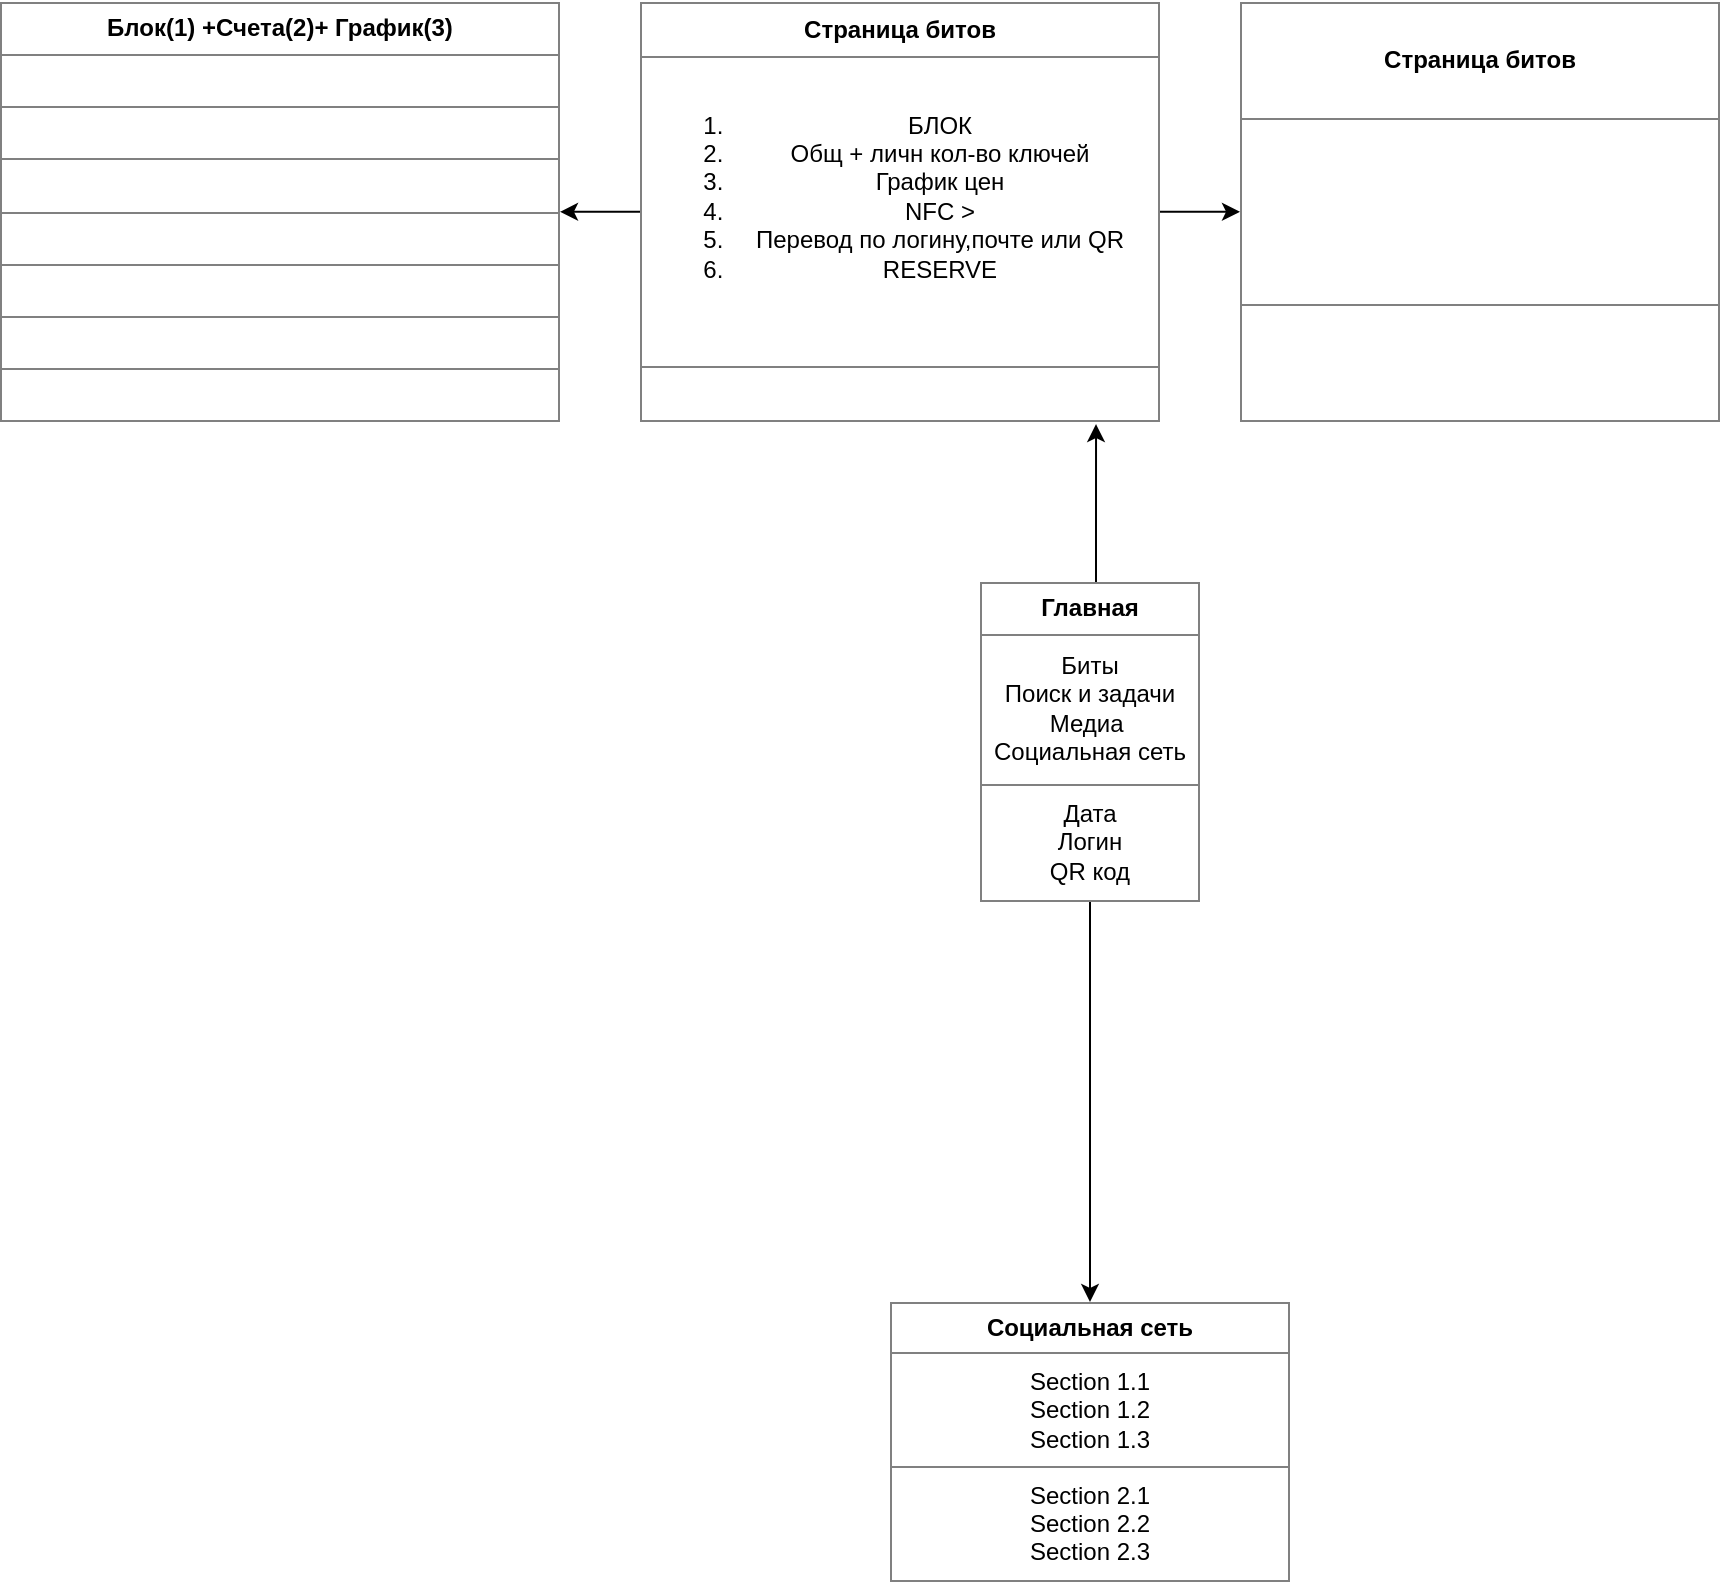 <mxfile version="12.6.6" type="github" pages="2">
  <diagram id="BVMoY4dX869Am769o8fS" name="Page-1">
    <mxGraphModel dx="886" dy="385" grid="1" gridSize="10" guides="1" tooltips="1" connect="1" arrows="1" fold="1" page="1" pageScale="1" pageWidth="827" pageHeight="1169" math="0" shadow="0">
      <root>
        <mxCell id="0"/>
        <mxCell id="1" parent="0"/>
        <mxCell id="bZES1XaMDYMjE7JODPtY-9" value="" style="edgeStyle=orthogonalEdgeStyle;rounded=0;orthogonalLoop=1;jettySize=auto;html=1;entryX=0.877;entryY=1.005;entryDx=0;entryDy=0;entryPerimeter=0;" parent="1" source="bZES1XaMDYMjE7JODPtY-4" target="bZES1XaMDYMjE7JODPtY-7" edge="1">
          <mxGeometry relative="1" as="geometry">
            <mxPoint x="760" y="230" as="targetPoint"/>
            <Array as="points">
              <mxPoint x="768" y="270"/>
              <mxPoint x="768" y="270"/>
            </Array>
          </mxGeometry>
        </mxCell>
        <mxCell id="pQHDQ8TSMMg8cVSKProe-7" value="" style="edgeStyle=orthogonalEdgeStyle;rounded=0;orthogonalLoop=1;jettySize=auto;html=1;entryX=0.5;entryY=0;entryDx=0;entryDy=0;" edge="1" parent="1" source="bZES1XaMDYMjE7JODPtY-4" target="pQHDQ8TSMMg8cVSKProe-8">
          <mxGeometry relative="1" as="geometry">
            <mxPoint x="440" y="470" as="targetPoint"/>
            <Array as="points"/>
          </mxGeometry>
        </mxCell>
        <mxCell id="bZES1XaMDYMjE7JODPtY-4" value="&lt;table border=&quot;1&quot; width=&quot;100%&quot; cellpadding=&quot;4&quot; style=&quot;width: 100% ; height: 100% ; border-collapse: collapse&quot;&gt;&lt;tbody&gt;&lt;tr&gt;&lt;th align=&quot;center&quot;&gt;Главная&lt;/th&gt;&lt;/tr&gt;&lt;tr&gt;&lt;td align=&quot;center&quot;&gt;Биты&lt;br&gt;Поиск и задачи&lt;br&gt;Медиа&amp;nbsp;&lt;br&gt;Социальная сеть&lt;/td&gt;&lt;/tr&gt;&lt;tr&gt;&lt;td align=&quot;center&quot;&gt;Дата&lt;br&gt;Логин&lt;br&gt;QR код&lt;br&gt;&lt;/td&gt;&lt;/tr&gt;&lt;/tbody&gt;&lt;/table&gt;" style="text;html=1;strokeColor=none;fillColor=none;overflow=fill;" parent="1" vertex="1">
          <mxGeometry x="710" y="290" width="110" height="160" as="geometry"/>
        </mxCell>
        <mxCell id="pQHDQ8TSMMg8cVSKProe-4" value="" style="edgeStyle=orthogonalEdgeStyle;rounded=0;orthogonalLoop=1;jettySize=auto;html=1;" edge="1" parent="1" source="bZES1XaMDYMjE7JODPtY-7" target="pQHDQ8TSMMg8cVSKProe-3">
          <mxGeometry relative="1" as="geometry"/>
        </mxCell>
        <mxCell id="pQHDQ8TSMMg8cVSKProe-11" value="" style="edgeStyle=orthogonalEdgeStyle;rounded=0;orthogonalLoop=1;jettySize=auto;html=1;" edge="1" parent="1" source="bZES1XaMDYMjE7JODPtY-7" target="pQHDQ8TSMMg8cVSKProe-10">
          <mxGeometry relative="1" as="geometry"/>
        </mxCell>
        <mxCell id="bZES1XaMDYMjE7JODPtY-7" value="&lt;table border=&quot;1&quot; width=&quot;100%&quot; cellpadding=&quot;4&quot; style=&quot;width: 100% ; height: 100% ; border-collapse: collapse&quot; align=&quot;left&quot;&gt;&lt;tbody&gt;&lt;tr&gt;&lt;th align=&quot;center&quot;&gt;Страница битов&lt;/th&gt;&lt;/tr&gt;&lt;tr&gt;&lt;td align=&quot;center&quot;&gt;&lt;ol&gt;&lt;li&gt;БЛОК&lt;/li&gt;&lt;li&gt;Общ + личн кол-во ключей&lt;/li&gt;&lt;li&gt;График цен&lt;/li&gt;&lt;li&gt;NFC &amp;gt;&lt;/li&gt;&lt;li&gt;Перевод по логину,почте или QR&lt;/li&gt;&lt;li&gt;RESERVE&lt;/li&gt;&lt;/ol&gt;&lt;br&gt;&lt;/td&gt;&lt;/tr&gt;&lt;tr&gt;&lt;td align=&quot;center&quot;&gt;&lt;br&gt;&lt;/td&gt;&lt;/tr&gt;&lt;/tbody&gt;&lt;/table&gt;" style="text;html=1;strokeColor=none;fillColor=none;overflow=fill;" parent="1" vertex="1">
          <mxGeometry x="540" y="-0.2" width="260" height="210.2" as="geometry"/>
        </mxCell>
        <mxCell id="pQHDQ8TSMMg8cVSKProe-10" value="&lt;table border=&quot;1&quot; width=&quot;100%&quot; cellpadding=&quot;4&quot; style=&quot;width: 100% ; height: 100% ; border-collapse: collapse&quot; align=&quot;left&quot;&gt;&lt;tbody&gt;&lt;tr&gt;&lt;th align=&quot;center&quot;&gt;Страница битов&lt;/th&gt;&lt;/tr&gt;&lt;tr&gt;&lt;td align=&quot;center&quot;&gt;&lt;div&gt;&lt;br&gt;&lt;/div&gt;&lt;br&gt;&lt;/td&gt;&lt;/tr&gt;&lt;tr&gt;&lt;td align=&quot;center&quot;&gt;&lt;br&gt;&lt;/td&gt;&lt;/tr&gt;&lt;/tbody&gt;&lt;/table&gt;" style="text;html=1;strokeColor=none;fillColor=none;overflow=fill;" vertex="1" parent="1">
          <mxGeometry x="840" y="-0.2" width="240" height="210.2" as="geometry"/>
        </mxCell>
        <mxCell id="pQHDQ8TSMMg8cVSKProe-3" value="&lt;table border=&quot;1&quot; width=&quot;100%&quot; cellpadding=&quot;4&quot; style=&quot;width: 100% ; height: 100% ; border-collapse: collapse&quot;&gt;&lt;tbody&gt;&lt;tr&gt;&lt;th align=&quot;center&quot;&gt;Блок(1) +Счета(2)+ График(3)&lt;/th&gt;&lt;/tr&gt;&lt;tr&gt;&lt;td align=&quot;center&quot;&gt;&lt;br&gt;&lt;/td&gt;&lt;/tr&gt;&lt;tr&gt;&lt;td&gt;&lt;br&gt;&lt;/td&gt;&lt;/tr&gt;&lt;tr&gt;&lt;td&gt;&lt;br&gt;&lt;/td&gt;&lt;/tr&gt;&lt;tr&gt;&lt;td&gt;&lt;br&gt;&lt;/td&gt;&lt;/tr&gt;&lt;tr&gt;&lt;td&gt;&lt;br&gt;&lt;/td&gt;&lt;/tr&gt;&lt;tr&gt;&lt;td&gt;&lt;br&gt;&lt;/td&gt;&lt;/tr&gt;&lt;tr&gt;&lt;td align=&quot;center&quot;&gt;&lt;br&gt;&lt;/td&gt;&lt;/tr&gt;&lt;/tbody&gt;&lt;/table&gt;" style="text;html=1;strokeColor=none;fillColor=none;overflow=fill;" vertex="1" parent="1">
          <mxGeometry x="220" y="-0.2" width="280" height="210.2" as="geometry"/>
        </mxCell>
        <mxCell id="pQHDQ8TSMMg8cVSKProe-8" value="&lt;table border=&quot;1&quot; width=&quot;100%&quot; cellpadding=&quot;4&quot; style=&quot;width: 100% ; height: 100% ; border-collapse: collapse&quot;&gt;&lt;tbody&gt;&lt;tr&gt;&lt;th align=&quot;center&quot;&gt;Социальная сеть&lt;/th&gt;&lt;/tr&gt;&lt;tr&gt;&lt;td align=&quot;center&quot;&gt;Section 1.1&lt;br&gt;Section 1.2&lt;br&gt;Section 1.3&lt;/td&gt;&lt;/tr&gt;&lt;tr&gt;&lt;td align=&quot;center&quot;&gt;Section 2.1&lt;br&gt;Section 2.2&lt;br&gt;Section 2.3&lt;/td&gt;&lt;/tr&gt;&lt;/tbody&gt;&lt;/table&gt;" style="text;html=1;strokeColor=none;fillColor=none;overflow=fill;" vertex="1" parent="1">
          <mxGeometry x="665" y="650" width="200" height="140" as="geometry"/>
        </mxCell>
      </root>
    </mxGraphModel>
  </diagram>
  <diagram id="EQS8e7ljplrb_CQviWXu" name="Page-2">
    <mxGraphModel dx="868" dy="481" grid="1" gridSize="10" guides="1" tooltips="1" connect="1" arrows="1" fold="1" page="1" pageScale="1" pageWidth="827" pageHeight="1169" math="0" shadow="0">
      <root>
        <mxCell id="-jsiAW2IG8DChyaYwsl0-0"/>
        <mxCell id="-jsiAW2IG8DChyaYwsl0-1" parent="-jsiAW2IG8DChyaYwsl0-0"/>
      </root>
    </mxGraphModel>
  </diagram>
</mxfile>
